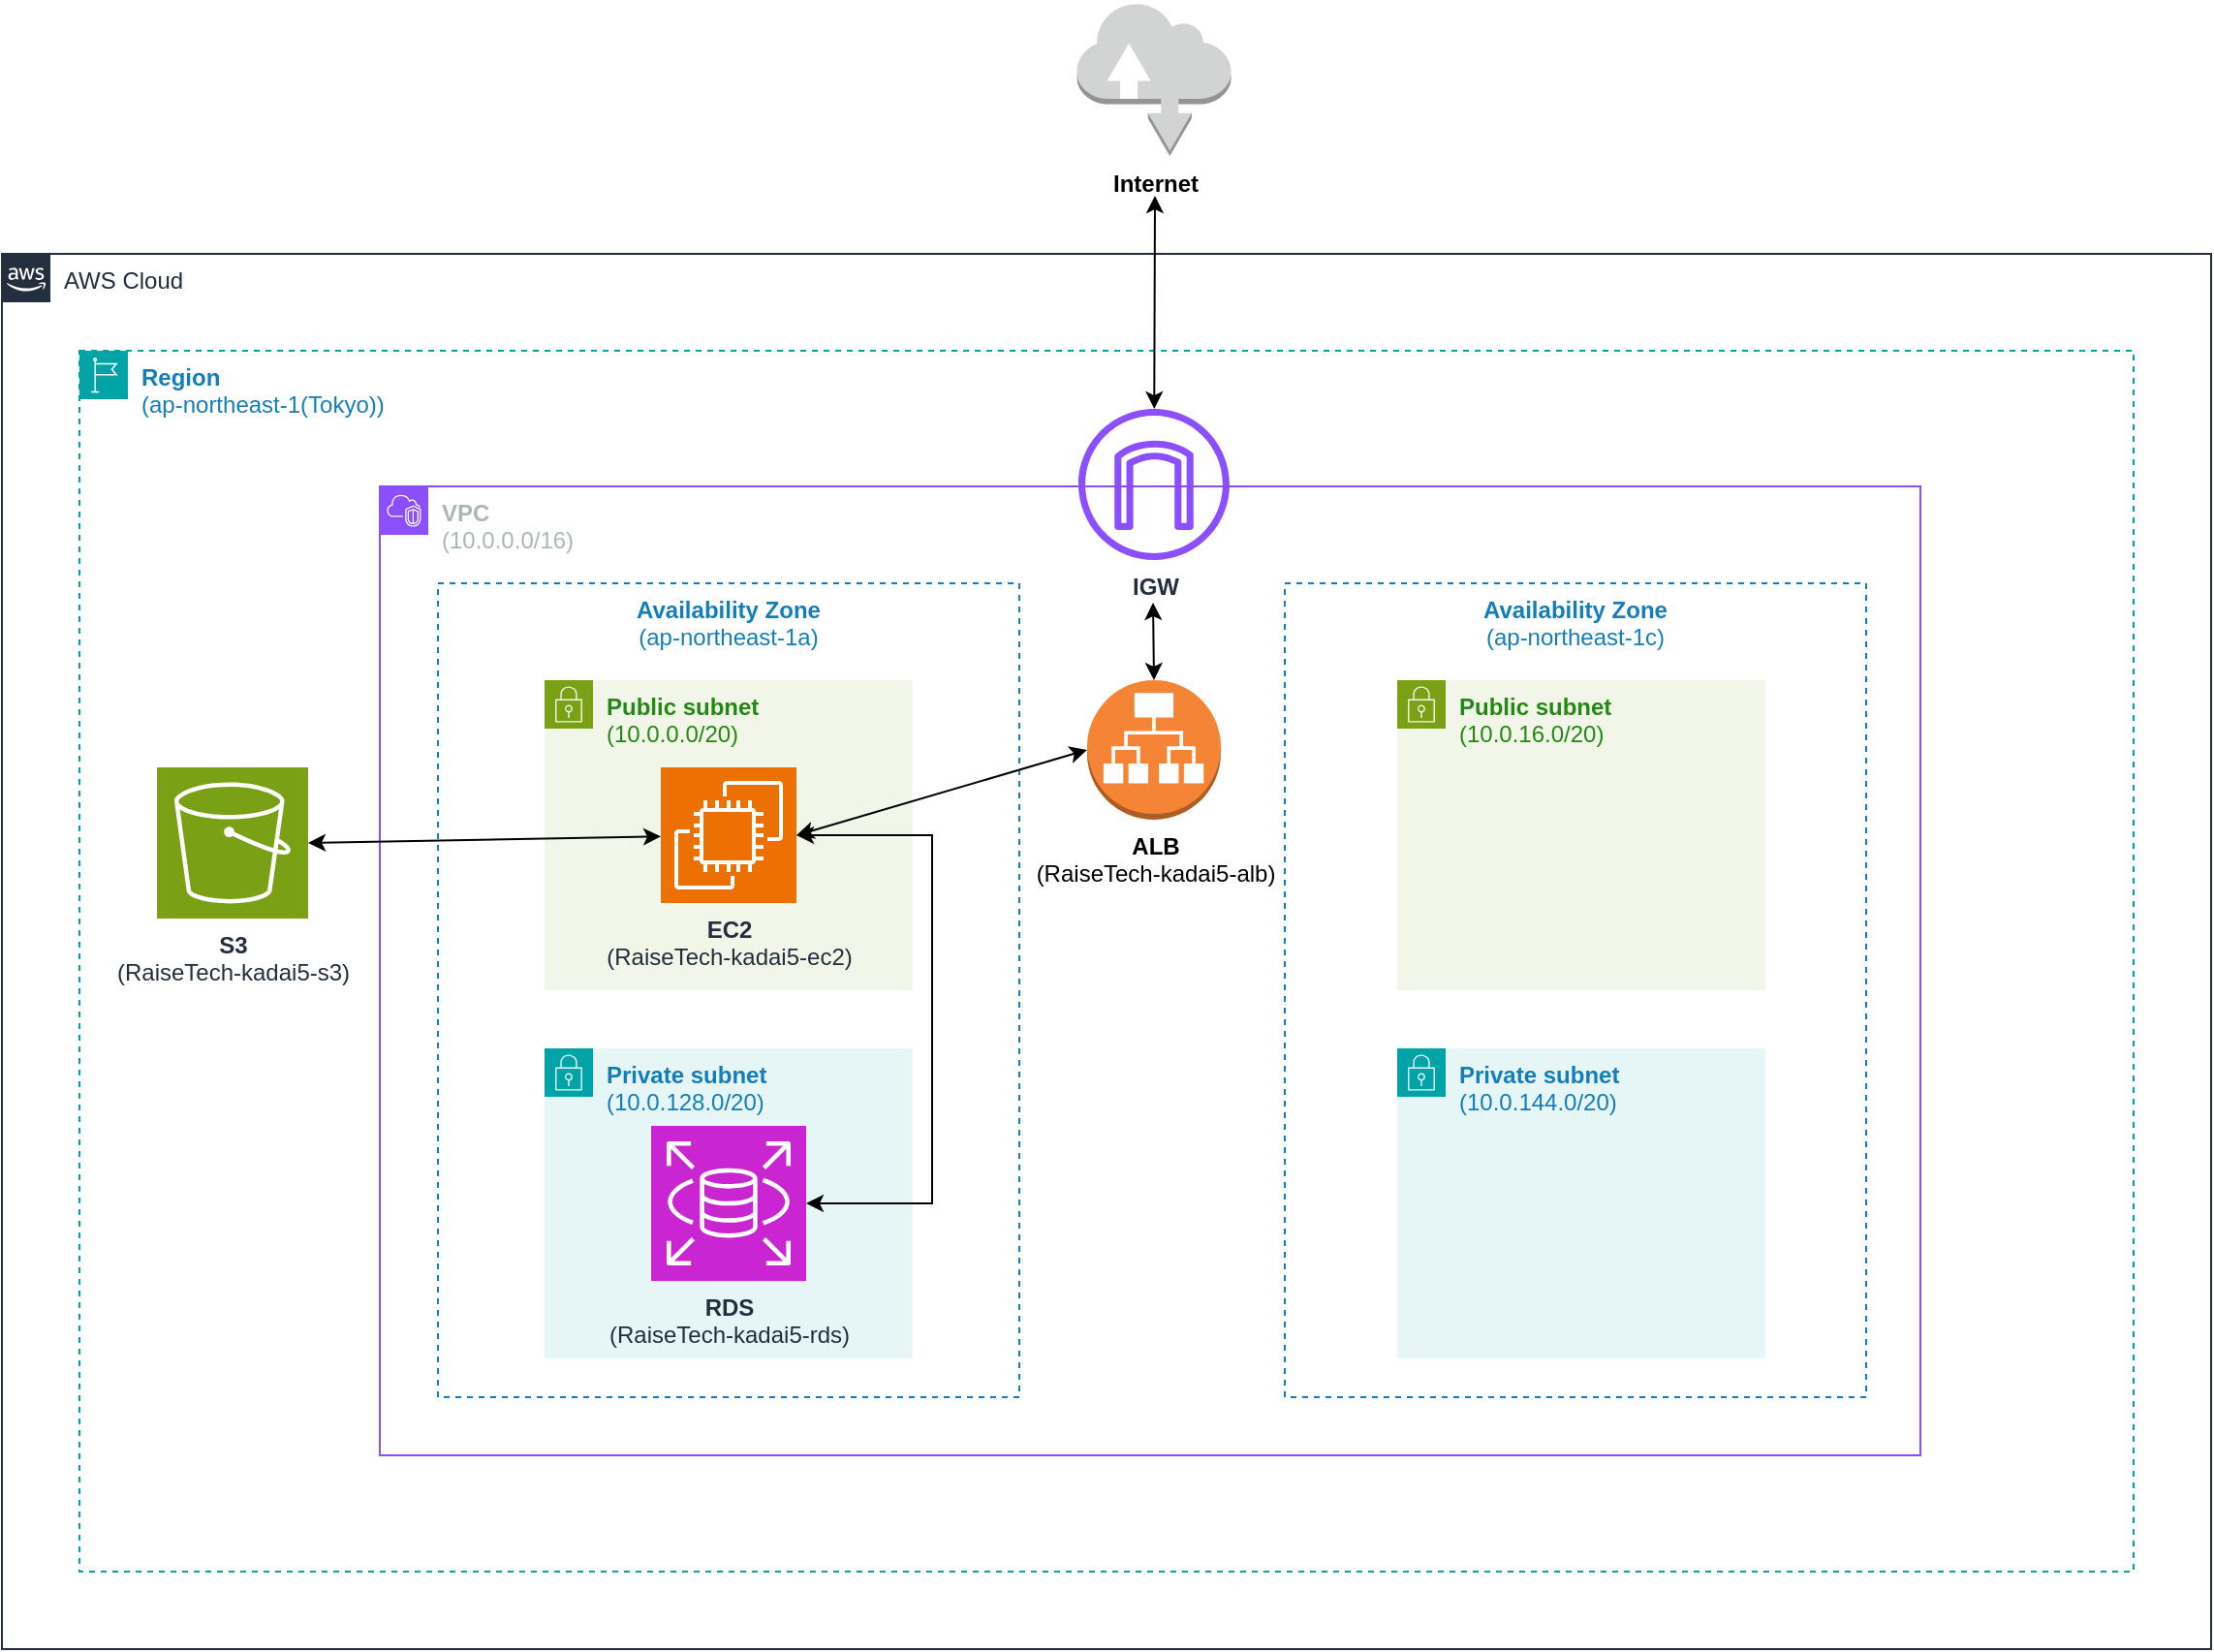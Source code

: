 <mxfile version="24.2.5" type="device">
  <diagram name="ページ1" id="aVvMI3Au1bcrZc1WGVLj">
    <mxGraphModel dx="1230" dy="896" grid="1" gridSize="10" guides="1" tooltips="1" connect="1" arrows="1" fold="1" page="1" pageScale="1" pageWidth="1654" pageHeight="2336" math="0" shadow="0">
      <root>
        <mxCell id="0" />
        <mxCell id="1" parent="0" />
        <mxCell id="wrVuLVV76eJFbrBNwlJP-14" value="&lt;b&gt;S3&lt;/b&gt;&lt;br&gt;(RaiseTech-kadai5-s3)" style="sketch=0;points=[[0,0,0],[0.25,0,0],[0.5,0,0],[0.75,0,0],[1,0,0],[0,1,0],[0.25,1,0],[0.5,1,0],[0.75,1,0],[1,1,0],[0,0.25,0],[0,0.5,0],[0,0.75,0],[1,0.25,0],[1,0.5,0],[1,0.75,0]];outlineConnect=0;fontColor=#232F3E;fillColor=#7AA116;strokeColor=#ffffff;dashed=0;verticalLabelPosition=bottom;verticalAlign=top;align=center;html=1;fontSize=12;fontStyle=0;aspect=fixed;shape=mxgraph.aws4.resourceIcon;resIcon=mxgraph.aws4.s3;" vertex="1" parent="1">
          <mxGeometry x="300" y="665" width="78" height="78" as="geometry" />
        </mxCell>
        <mxCell id="wrVuLVV76eJFbrBNwlJP-15" value="" style="outlineConnect=0;dashed=0;verticalLabelPosition=bottom;verticalAlign=top;align=center;html=1;shape=mxgraph.aws3.application_load_balancer;fillColor=#F58534;gradientColor=none;container=0;" vertex="1" parent="1">
          <mxGeometry x="1005" y="880" width="69" height="72" as="geometry" />
        </mxCell>
        <mxCell id="JP5ZXMJ7knnwvwXOP-VK-1" value="&lt;b&gt;Availability Zone&lt;/b&gt;&lt;div&gt;(ap-northeast-1a)&lt;/div&gt;" style="fillColor=none;strokeColor=#147EBA;dashed=1;verticalAlign=top;fontStyle=0;fontColor=#147EBA;whiteSpace=wrap;html=1;container=0;" parent="1" vertex="1">
          <mxGeometry x="445" y="570" width="300" height="420" as="geometry" />
        </mxCell>
        <mxCell id="JP5ZXMJ7knnwvwXOP-VK-21" style="edgeStyle=orthogonalEdgeStyle;rounded=0;orthogonalLoop=1;jettySize=auto;html=1;exitX=0.5;exitY=1;exitDx=0;exitDy=0;" parent="1" source="JP5ZXMJ7knnwvwXOP-VK-1" target="JP5ZXMJ7knnwvwXOP-VK-1" edge="1">
          <mxGeometry relative="1" as="geometry" />
        </mxCell>
        <mxCell id="JP5ZXMJ7knnwvwXOP-VK-3" value="&lt;b&gt;Public subnet&lt;/b&gt;&lt;div&gt;(10.0.0.0/20)&lt;br&gt;&lt;/div&gt;" style="points=[[0,0],[0.25,0],[0.5,0],[0.75,0],[1,0],[1,0.25],[1,0.5],[1,0.75],[1,1],[0.75,1],[0.5,1],[0.25,1],[0,1],[0,0.75],[0,0.5],[0,0.25]];outlineConnect=0;gradientColor=none;html=1;whiteSpace=wrap;fontSize=12;fontStyle=0;container=0;pointerEvents=0;collapsible=0;recursiveResize=0;shape=mxgraph.aws4.group;grIcon=mxgraph.aws4.group_security_group;grStroke=0;strokeColor=#7AA116;fillColor=#F2F6E8;verticalAlign=top;align=left;spacingLeft=30;fontColor=#248814;dashed=0;" parent="1" vertex="1">
          <mxGeometry x="500" y="620" width="190" height="160" as="geometry" />
        </mxCell>
        <mxCell id="JP5ZXMJ7knnwvwXOP-VK-6" value="&lt;b&gt;EC2&lt;/b&gt;&lt;br&gt;(RaiseTech-kadai5-ec2)" style="sketch=0;points=[[0,0,0],[0.25,0,0],[0.5,0,0],[0.75,0,0],[1,0,0],[0,1,0],[0.25,1,0],[0.5,1,0],[0.75,1,0],[1,1,0],[0,0.25,0],[0,0.5,0],[0,0.75,0],[1,0.25,0],[1,0.5,0],[1,0.75,0]];outlineConnect=0;fontColor=#232F3E;fillColor=#ED7100;strokeColor=#ffffff;dashed=0;verticalLabelPosition=bottom;verticalAlign=top;align=center;html=1;fontSize=12;fontStyle=0;aspect=fixed;shape=mxgraph.aws4.resourceIcon;resIcon=mxgraph.aws4.ec2;container=0;" parent="1" vertex="1">
          <mxGeometry x="560" y="665" width="70" height="70" as="geometry" />
        </mxCell>
        <mxCell id="JP5ZXMJ7knnwvwXOP-VK-5" value="&lt;b&gt;Private subnet&lt;/b&gt;&lt;div&gt;(&lt;span style=&quot;background-color: initial;&quot;&gt;10.0.128.0/20&lt;/span&gt;&lt;span style=&quot;background-color: initial;&quot;&gt;)&lt;/span&gt;&lt;/div&gt;" style="points=[[0,0],[0.25,0],[0.5,0],[0.75,0],[1,0],[1,0.25],[1,0.5],[1,0.75],[1,1],[0.75,1],[0.5,1],[0.25,1],[0,1],[0,0.75],[0,0.5],[0,0.25]];outlineConnect=0;gradientColor=none;html=1;whiteSpace=wrap;fontSize=12;fontStyle=0;container=0;pointerEvents=0;collapsible=0;recursiveResize=0;shape=mxgraph.aws4.group;grIcon=mxgraph.aws4.group_security_group;grStroke=0;strokeColor=#00A4A6;fillColor=#E6F6F7;verticalAlign=top;align=left;spacingLeft=30;fontColor=#147EBA;dashed=0;" parent="1" vertex="1">
          <mxGeometry x="500" y="810" width="190" height="160" as="geometry" />
        </mxCell>
        <mxCell id="wrVuLVV76eJFbrBNwlJP-1" value="&lt;div&gt;&lt;b&gt;RDS&lt;/b&gt;&lt;/div&gt;&lt;div&gt;(RaiseTech-kadai5-rds)&lt;/div&gt;" style="sketch=0;points=[[0,0,0],[0.25,0,0],[0.5,0,0],[0.75,0,0],[1,0,0],[0,1,0],[0.25,1,0],[0.5,1,0],[0.75,1,0],[1,1,0],[0,0.25,0],[0,0.5,0],[0,0.75,0],[1,0.25,0],[1,0.5,0],[1,0.75,0]];outlineConnect=0;fontColor=#232F3E;fillColor=#C925D1;strokeColor=#ffffff;dashed=0;verticalLabelPosition=bottom;verticalAlign=top;align=center;html=1;fontSize=12;fontStyle=0;aspect=fixed;shape=mxgraph.aws4.resourceIcon;resIcon=mxgraph.aws4.rds;container=0;" vertex="1" parent="1">
          <mxGeometry x="555" y="850" width="80" height="80" as="geometry" />
        </mxCell>
        <mxCell id="wrVuLVV76eJFbrBNwlJP-5" value="&lt;b&gt;Availability Zone&lt;/b&gt;&lt;div&gt;(ap-northeast-1c)&lt;/div&gt;" style="fillColor=none;strokeColor=#147EBA;dashed=1;verticalAlign=top;fontStyle=0;fontColor=#147EBA;whiteSpace=wrap;html=1;container=0;" vertex="1" parent="1">
          <mxGeometry x="882" y="570" width="300" height="420" as="geometry" />
        </mxCell>
        <mxCell id="wrVuLVV76eJFbrBNwlJP-6" style="edgeStyle=orthogonalEdgeStyle;rounded=0;orthogonalLoop=1;jettySize=auto;html=1;exitX=0.5;exitY=1;exitDx=0;exitDy=0;" edge="1" parent="1" source="wrVuLVV76eJFbrBNwlJP-5" target="wrVuLVV76eJFbrBNwlJP-5">
          <mxGeometry relative="1" as="geometry" />
        </mxCell>
        <mxCell id="wrVuLVV76eJFbrBNwlJP-7" value="&lt;b&gt;Public subnet&lt;/b&gt;&lt;div&gt;(10.0.16.0/20)&lt;br&gt;&lt;/div&gt;" style="points=[[0,0],[0.25,0],[0.5,0],[0.75,0],[1,0],[1,0.25],[1,0.5],[1,0.75],[1,1],[0.75,1],[0.5,1],[0.25,1],[0,1],[0,0.75],[0,0.5],[0,0.25]];outlineConnect=0;gradientColor=none;html=1;whiteSpace=wrap;fontSize=12;fontStyle=0;container=0;pointerEvents=0;collapsible=0;recursiveResize=0;shape=mxgraph.aws4.group;grIcon=mxgraph.aws4.group_security_group;grStroke=0;strokeColor=#7AA116;fillColor=#F2F6E8;verticalAlign=top;align=left;spacingLeft=30;fontColor=#248814;dashed=0;" vertex="1" parent="1">
          <mxGeometry x="940" y="620" width="190" height="160" as="geometry" />
        </mxCell>
        <mxCell id="wrVuLVV76eJFbrBNwlJP-9" value="&lt;b&gt;Private subnet&lt;/b&gt;&lt;div&gt;(&lt;span style=&quot;background-color: initial;&quot;&gt;10.0.144.0/20&lt;/span&gt;&lt;span style=&quot;background-color: initial;&quot;&gt;)&lt;/span&gt;&lt;/div&gt;" style="points=[[0,0],[0.25,0],[0.5,0],[0.75,0],[1,0],[1,0.25],[1,0.5],[1,0.75],[1,1],[0.75,1],[0.5,1],[0.25,1],[0,1],[0,0.75],[0,0.5],[0,0.25]];outlineConnect=0;gradientColor=none;html=1;whiteSpace=wrap;fontSize=12;fontStyle=0;container=0;pointerEvents=0;collapsible=0;recursiveResize=0;shape=mxgraph.aws4.group;grIcon=mxgraph.aws4.group_security_group;grStroke=0;strokeColor=#00A4A6;fillColor=#E6F6F7;verticalAlign=top;align=left;spacingLeft=30;fontColor=#147EBA;dashed=0;" vertex="1" parent="1">
          <mxGeometry x="940" y="810" width="190" height="160" as="geometry" />
        </mxCell>
        <mxCell id="wrVuLVV76eJFbrBNwlJP-16" value="&lt;b&gt;ALB&lt;/b&gt;&lt;div&gt;(RaiseTech-kadai5-alb)&lt;/div&gt;" style="outlineConnect=0;dashed=0;verticalLabelPosition=bottom;verticalAlign=top;align=center;html=1;shape=mxgraph.aws3.application_load_balancer;fillColor=#F58534;gradientColor=none;" vertex="1" parent="1">
          <mxGeometry x="780" y="620" width="69" height="72" as="geometry" />
        </mxCell>
        <mxCell id="wrVuLVV76eJFbrBNwlJP-19" value="&lt;b&gt;VPC&lt;/b&gt;&lt;div&gt;(10.0.0.0/16)&lt;/div&gt;" style="points=[[0,0],[0.25,0],[0.5,0],[0.75,0],[1,0],[1,0.25],[1,0.5],[1,0.75],[1,1],[0.75,1],[0.5,1],[0.25,1],[0,1],[0,0.75],[0,0.5],[0,0.25]];outlineConnect=0;gradientColor=none;html=1;whiteSpace=wrap;fontSize=12;fontStyle=0;container=1;pointerEvents=0;collapsible=0;recursiveResize=0;shape=mxgraph.aws4.group;grIcon=mxgraph.aws4.group_vpc2;strokeColor=#8C4FFF;fillColor=none;verticalAlign=top;align=left;spacingLeft=30;fontColor=#AAB7B8;dashed=0;" vertex="1" parent="1">
          <mxGeometry x="415" y="520" width="795" height="500" as="geometry" />
        </mxCell>
        <mxCell id="wrVuLVV76eJFbrBNwlJP-21" value="&lt;b&gt;IGW&lt;/b&gt;" style="sketch=0;outlineConnect=0;fontColor=#232F3E;gradientColor=none;fillColor=#8C4FFF;strokeColor=none;dashed=0;verticalLabelPosition=bottom;verticalAlign=top;align=center;html=1;fontSize=12;fontStyle=0;aspect=fixed;pointerEvents=1;shape=mxgraph.aws4.internet_gateway;" vertex="1" parent="1">
          <mxGeometry x="775.5" y="480" width="78" height="78" as="geometry" />
        </mxCell>
        <mxCell id="wrVuLVV76eJFbrBNwlJP-22" value="&lt;b&gt;Region&lt;/b&gt;&lt;div&gt;(ap-northeast-1(Tokyo))&lt;br&gt;&lt;/div&gt;" style="points=[[0,0],[0.25,0],[0.5,0],[0.75,0],[1,0],[1,0.25],[1,0.5],[1,0.75],[1,1],[0.75,1],[0.5,1],[0.25,1],[0,1],[0,0.75],[0,0.5],[0,0.25]];outlineConnect=0;gradientColor=none;html=1;whiteSpace=wrap;fontSize=12;fontStyle=0;container=1;pointerEvents=0;collapsible=0;recursiveResize=0;shape=mxgraph.aws4.group;grIcon=mxgraph.aws4.group_region;strokeColor=#00A4A6;fillColor=none;verticalAlign=top;align=left;spacingLeft=30;fontColor=#147EBA;dashed=1;" vertex="1" parent="1">
          <mxGeometry x="260" y="450" width="1060" height="630" as="geometry" />
        </mxCell>
        <mxCell id="wrVuLVV76eJFbrBNwlJP-23" value="AWS Cloud" style="points=[[0,0],[0.25,0],[0.5,0],[0.75,0],[1,0],[1,0.25],[1,0.5],[1,0.75],[1,1],[0.75,1],[0.5,1],[0.25,1],[0,1],[0,0.75],[0,0.5],[0,0.25]];outlineConnect=0;gradientColor=none;html=1;whiteSpace=wrap;fontSize=12;fontStyle=0;container=1;pointerEvents=0;collapsible=0;recursiveResize=0;shape=mxgraph.aws4.group;grIcon=mxgraph.aws4.group_aws_cloud_alt;strokeColor=#232F3E;fillColor=none;verticalAlign=top;align=left;spacingLeft=30;fontColor=#232F3E;dashed=0;" vertex="1" parent="1">
          <mxGeometry x="220" y="400" width="1140" height="720" as="geometry" />
        </mxCell>
        <mxCell id="wrVuLVV76eJFbrBNwlJP-25" value="" style="endArrow=classic;startArrow=classic;html=1;rounded=0;exitX=1;exitY=0.5;exitDx=0;exitDy=0;exitPerimeter=0;entryX=1;entryY=0.5;entryDx=0;entryDy=0;entryPerimeter=0;" edge="1" parent="1" source="wrVuLVV76eJFbrBNwlJP-1" target="JP5ZXMJ7knnwvwXOP-VK-6">
          <mxGeometry width="50" height="50" relative="1" as="geometry">
            <mxPoint x="650" y="725" as="sourcePoint" />
            <mxPoint x="700" y="675" as="targetPoint" />
            <Array as="points">
              <mxPoint x="700" y="890" />
              <mxPoint x="700" y="790" />
              <mxPoint x="700" y="700" />
            </Array>
          </mxGeometry>
        </mxCell>
        <mxCell id="wrVuLVV76eJFbrBNwlJP-26" value="" style="endArrow=classic;startArrow=classic;html=1;rounded=0;entryX=0;entryY=0.5;entryDx=0;entryDy=0;entryPerimeter=0;exitX=1;exitY=0.5;exitDx=0;exitDy=0;exitPerimeter=0;" edge="1" parent="1" source="JP5ZXMJ7knnwvwXOP-VK-6" target="wrVuLVV76eJFbrBNwlJP-16">
          <mxGeometry width="50" height="50" relative="1" as="geometry">
            <mxPoint x="670" y="681" as="sourcePoint" />
            <mxPoint x="720" y="631" as="targetPoint" />
          </mxGeometry>
        </mxCell>
        <mxCell id="wrVuLVV76eJFbrBNwlJP-27" value="" style="endArrow=classic;startArrow=classic;html=1;rounded=0;exitX=1;exitY=0.5;exitDx=0;exitDy=0;exitPerimeter=0;" edge="1" parent="1" source="wrVuLVV76eJFbrBNwlJP-14" target="JP5ZXMJ7knnwvwXOP-VK-6">
          <mxGeometry width="50" height="50" relative="1" as="geometry">
            <mxPoint x="395" y="729" as="sourcePoint" />
            <mxPoint x="445" y="679" as="targetPoint" />
          </mxGeometry>
        </mxCell>
        <mxCell id="wrVuLVV76eJFbrBNwlJP-29" value="" style="endArrow=classic;startArrow=classic;html=1;rounded=0;exitX=0.5;exitY=0;exitDx=0;exitDy=0;exitPerimeter=0;" edge="1" parent="1" source="wrVuLVV76eJFbrBNwlJP-16">
          <mxGeometry width="50" height="50" relative="1" as="geometry">
            <mxPoint x="822" y="600" as="sourcePoint" />
            <mxPoint x="814" y="580" as="targetPoint" />
          </mxGeometry>
        </mxCell>
        <mxCell id="wrVuLVV76eJFbrBNwlJP-30" value="" style="endArrow=classic;startArrow=classic;html=1;rounded=0;" edge="1" parent="1" source="wrVuLVV76eJFbrBNwlJP-21">
          <mxGeometry width="50" height="50" relative="1" as="geometry">
            <mxPoint x="803.5" y="410" as="sourcePoint" />
            <mxPoint x="815" y="370" as="targetPoint" />
          </mxGeometry>
        </mxCell>
        <mxCell id="wrVuLVV76eJFbrBNwlJP-31" value="&lt;b&gt;Internet&lt;/b&gt;" style="outlineConnect=0;dashed=0;verticalLabelPosition=bottom;verticalAlign=top;align=center;html=1;shape=mxgraph.aws3.internet;fillColor=#D2D3D3;gradientColor=none;" vertex="1" parent="1">
          <mxGeometry x="774.75" y="270" width="79.5" height="79.5" as="geometry" />
        </mxCell>
      </root>
    </mxGraphModel>
  </diagram>
</mxfile>
